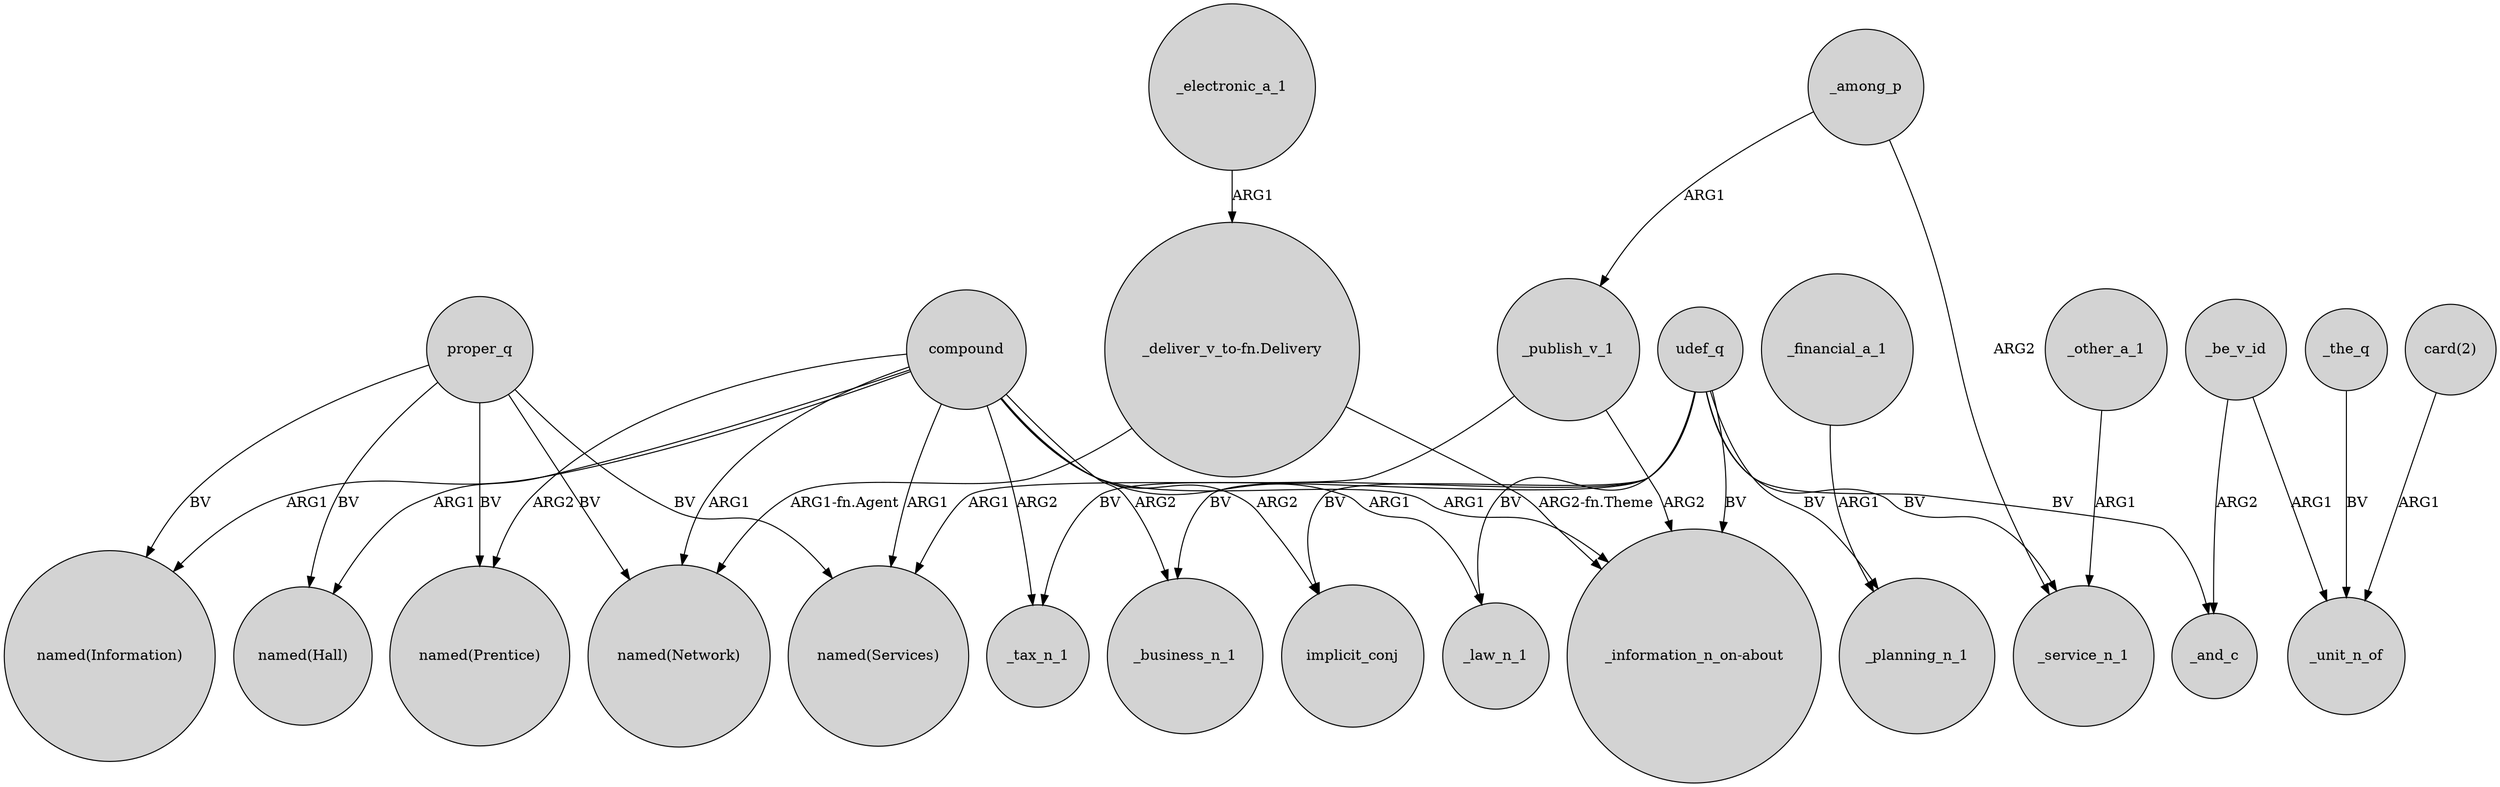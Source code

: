 digraph {
	node [shape=circle style=filled]
	proper_q -> "named(Information)" [label=BV]
	compound -> implicit_conj [label=ARG2]
	_among_p -> _publish_v_1 [label=ARG1]
	_electronic_a_1 -> "_deliver_v_to-fn.Delivery" [label=ARG1]
	compound -> "named(Hall)" [label=ARG1]
	compound -> "named(Services)" [label=ARG1]
	udef_q -> _planning_n_1 [label=BV]
	_among_p -> _service_n_1 [label=ARG2]
	_financial_a_1 -> _planning_n_1 [label=ARG1]
	compound -> "named(Prentice)" [label=ARG2]
	_other_a_1 -> _service_n_1 [label=ARG1]
	proper_q -> "named(Services)" [label=BV]
	_be_v_id -> _unit_n_of [label=ARG1]
	proper_q -> "named(Prentice)" [label=BV]
	udef_q -> _law_n_1 [label=BV]
	udef_q -> implicit_conj [label=BV]
	_be_v_id -> _and_c [label=ARG2]
	udef_q -> "_information_n_on-about" [label=BV]
	"_deliver_v_to-fn.Delivery" -> "_information_n_on-about" [label="ARG2-fn.Theme"]
	udef_q -> _tax_n_1 [label=BV]
	compound -> "named(Network)" [label=ARG1]
	udef_q -> _service_n_1 [label=BV]
	_publish_v_1 -> "named(Services)" [label=ARG1]
	compound -> _business_n_1 [label=ARG2]
	proper_q -> "named(Network)" [label=BV]
	udef_q -> _business_n_1 [label=BV]
	proper_q -> "named(Hall)" [label=BV]
	compound -> _law_n_1 [label=ARG1]
	compound -> _tax_n_1 [label=ARG2]
	udef_q -> _and_c [label=BV]
	_the_q -> _unit_n_of [label=BV]
	_publish_v_1 -> "_information_n_on-about" [label=ARG2]
	compound -> "_information_n_on-about" [label=ARG1]
	"card(2)" -> _unit_n_of [label=ARG1]
	compound -> "named(Information)" [label=ARG1]
	"_deliver_v_to-fn.Delivery" -> "named(Network)" [label="ARG1-fn.Agent"]
}

